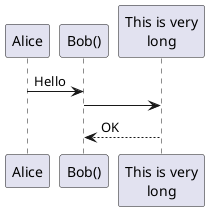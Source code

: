 @startuml

Alice -> "Bob()": Hello
"Bob()" -> "This is very\nlong" as Long
Long --> "Bob()": OK

@enduml